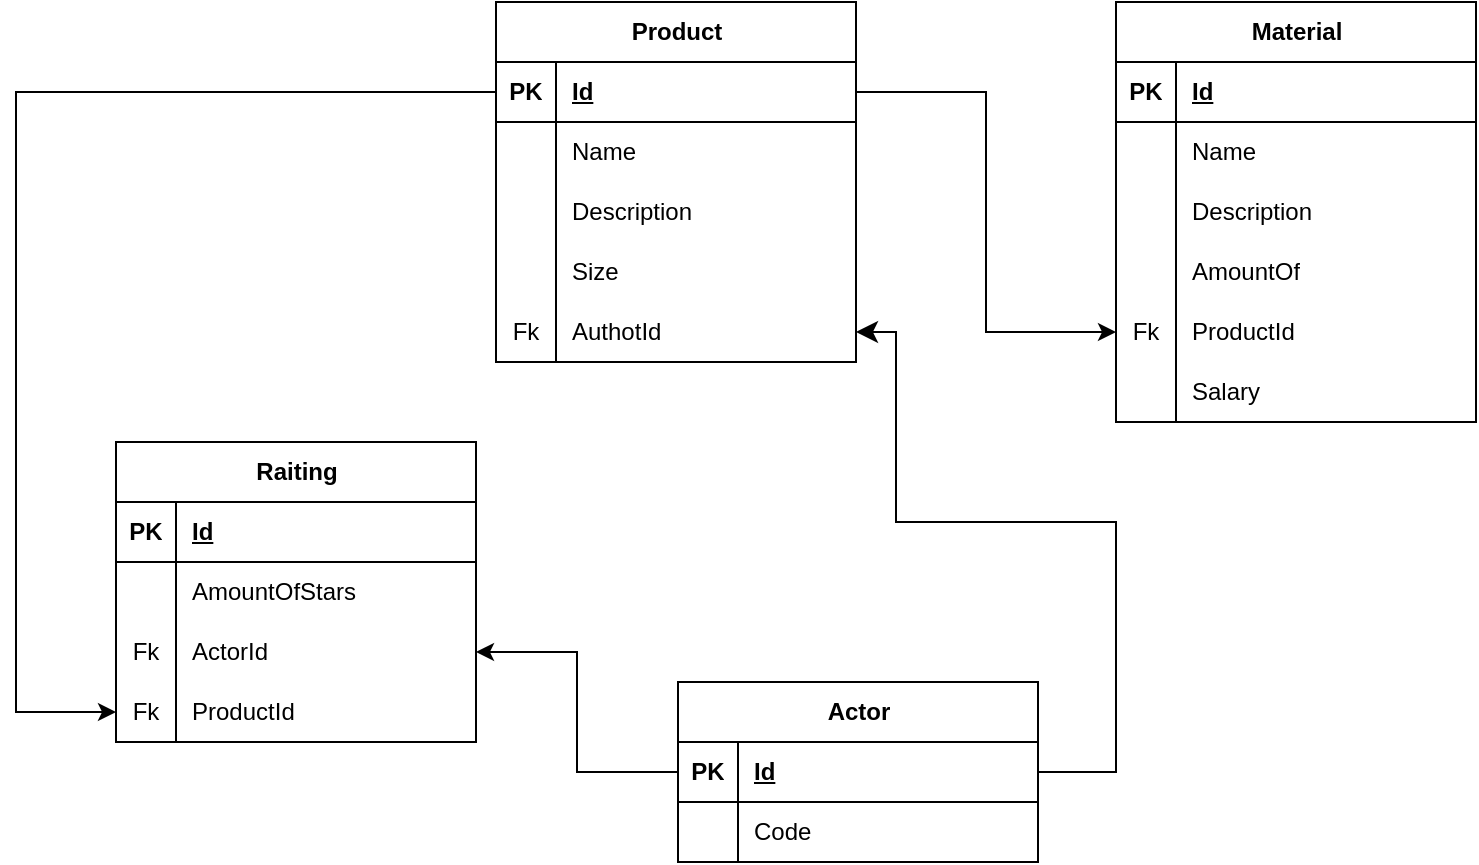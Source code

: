 <mxfile version="26.0.16">
  <diagram name="Страница — 1" id="kfrTnEFLQabJRq3MUlP7">
    <mxGraphModel dx="249" dy="718" grid="1" gridSize="10" guides="1" tooltips="1" connect="1" arrows="1" fold="1" page="1" pageScale="1" pageWidth="827" pageHeight="1169" math="0" shadow="0">
      <root>
        <mxCell id="0" />
        <mxCell id="1" parent="0" />
        <mxCell id="1buoVidIydmThnI1U_Iq-1" value="Product" style="shape=table;startSize=30;container=1;collapsible=1;childLayout=tableLayout;fixedRows=1;rowLines=0;fontStyle=1;align=center;resizeLast=1;html=1;" parent="1" vertex="1">
          <mxGeometry x="320" y="270" width="180" height="180" as="geometry" />
        </mxCell>
        <mxCell id="1buoVidIydmThnI1U_Iq-2" value="" style="shape=tableRow;horizontal=0;startSize=0;swimlaneHead=0;swimlaneBody=0;fillColor=none;collapsible=0;dropTarget=0;points=[[0,0.5],[1,0.5]];portConstraint=eastwest;top=0;left=0;right=0;bottom=1;" parent="1buoVidIydmThnI1U_Iq-1" vertex="1">
          <mxGeometry y="30" width="180" height="30" as="geometry" />
        </mxCell>
        <mxCell id="1buoVidIydmThnI1U_Iq-3" value="PK" style="shape=partialRectangle;connectable=0;fillColor=none;top=0;left=0;bottom=0;right=0;fontStyle=1;overflow=hidden;whiteSpace=wrap;html=1;" parent="1buoVidIydmThnI1U_Iq-2" vertex="1">
          <mxGeometry width="30" height="30" as="geometry">
            <mxRectangle width="30" height="30" as="alternateBounds" />
          </mxGeometry>
        </mxCell>
        <mxCell id="1buoVidIydmThnI1U_Iq-4" value="Id" style="shape=partialRectangle;connectable=0;fillColor=none;top=0;left=0;bottom=0;right=0;align=left;spacingLeft=6;fontStyle=5;overflow=hidden;whiteSpace=wrap;html=1;" parent="1buoVidIydmThnI1U_Iq-2" vertex="1">
          <mxGeometry x="30" width="150" height="30" as="geometry">
            <mxRectangle width="150" height="30" as="alternateBounds" />
          </mxGeometry>
        </mxCell>
        <mxCell id="1buoVidIydmThnI1U_Iq-5" value="" style="shape=tableRow;horizontal=0;startSize=0;swimlaneHead=0;swimlaneBody=0;fillColor=none;collapsible=0;dropTarget=0;points=[[0,0.5],[1,0.5]];portConstraint=eastwest;top=0;left=0;right=0;bottom=0;" parent="1buoVidIydmThnI1U_Iq-1" vertex="1">
          <mxGeometry y="60" width="180" height="30" as="geometry" />
        </mxCell>
        <mxCell id="1buoVidIydmThnI1U_Iq-6" value="" style="shape=partialRectangle;connectable=0;fillColor=none;top=0;left=0;bottom=0;right=0;editable=1;overflow=hidden;whiteSpace=wrap;html=1;" parent="1buoVidIydmThnI1U_Iq-5" vertex="1">
          <mxGeometry width="30" height="30" as="geometry">
            <mxRectangle width="30" height="30" as="alternateBounds" />
          </mxGeometry>
        </mxCell>
        <mxCell id="1buoVidIydmThnI1U_Iq-7" value="Name" style="shape=partialRectangle;connectable=0;fillColor=none;top=0;left=0;bottom=0;right=0;align=left;spacingLeft=6;overflow=hidden;whiteSpace=wrap;html=1;" parent="1buoVidIydmThnI1U_Iq-5" vertex="1">
          <mxGeometry x="30" width="150" height="30" as="geometry">
            <mxRectangle width="150" height="30" as="alternateBounds" />
          </mxGeometry>
        </mxCell>
        <mxCell id="1buoVidIydmThnI1U_Iq-8" value="" style="shape=tableRow;horizontal=0;startSize=0;swimlaneHead=0;swimlaneBody=0;fillColor=none;collapsible=0;dropTarget=0;points=[[0,0.5],[1,0.5]];portConstraint=eastwest;top=0;left=0;right=0;bottom=0;" parent="1buoVidIydmThnI1U_Iq-1" vertex="1">
          <mxGeometry y="90" width="180" height="30" as="geometry" />
        </mxCell>
        <mxCell id="1buoVidIydmThnI1U_Iq-9" value="" style="shape=partialRectangle;connectable=0;fillColor=none;top=0;left=0;bottom=0;right=0;editable=1;overflow=hidden;whiteSpace=wrap;html=1;" parent="1buoVidIydmThnI1U_Iq-8" vertex="1">
          <mxGeometry width="30" height="30" as="geometry">
            <mxRectangle width="30" height="30" as="alternateBounds" />
          </mxGeometry>
        </mxCell>
        <mxCell id="1buoVidIydmThnI1U_Iq-10" value="Description" style="shape=partialRectangle;connectable=0;fillColor=none;top=0;left=0;bottom=0;right=0;align=left;spacingLeft=6;overflow=hidden;whiteSpace=wrap;html=1;" parent="1buoVidIydmThnI1U_Iq-8" vertex="1">
          <mxGeometry x="30" width="150" height="30" as="geometry">
            <mxRectangle width="150" height="30" as="alternateBounds" />
          </mxGeometry>
        </mxCell>
        <mxCell id="1buoVidIydmThnI1U_Iq-66" value="" style="shape=tableRow;horizontal=0;startSize=0;swimlaneHead=0;swimlaneBody=0;fillColor=none;collapsible=0;dropTarget=0;points=[[0,0.5],[1,0.5]];portConstraint=eastwest;top=0;left=0;right=0;bottom=0;" parent="1buoVidIydmThnI1U_Iq-1" vertex="1">
          <mxGeometry y="120" width="180" height="30" as="geometry" />
        </mxCell>
        <mxCell id="1buoVidIydmThnI1U_Iq-67" value="" style="shape=partialRectangle;connectable=0;fillColor=none;top=0;left=0;bottom=0;right=0;editable=1;overflow=hidden;whiteSpace=wrap;html=1;" parent="1buoVidIydmThnI1U_Iq-66" vertex="1">
          <mxGeometry width="30" height="30" as="geometry">
            <mxRectangle width="30" height="30" as="alternateBounds" />
          </mxGeometry>
        </mxCell>
        <mxCell id="1buoVidIydmThnI1U_Iq-68" value="Size" style="shape=partialRectangle;connectable=0;fillColor=none;top=0;left=0;bottom=0;right=0;align=left;spacingLeft=6;overflow=hidden;whiteSpace=wrap;html=1;" parent="1buoVidIydmThnI1U_Iq-66" vertex="1">
          <mxGeometry x="30" width="150" height="30" as="geometry">
            <mxRectangle width="150" height="30" as="alternateBounds" />
          </mxGeometry>
        </mxCell>
        <mxCell id="6skNseq1bbULRb0YMtzY-1" value="" style="shape=tableRow;horizontal=0;startSize=0;swimlaneHead=0;swimlaneBody=0;fillColor=none;collapsible=0;dropTarget=0;points=[[0,0.5],[1,0.5]];portConstraint=eastwest;top=0;left=0;right=0;bottom=0;" vertex="1" parent="1buoVidIydmThnI1U_Iq-1">
          <mxGeometry y="150" width="180" height="30" as="geometry" />
        </mxCell>
        <mxCell id="6skNseq1bbULRb0YMtzY-2" value="Fk" style="shape=partialRectangle;connectable=0;fillColor=none;top=0;left=0;bottom=0;right=0;editable=1;overflow=hidden;whiteSpace=wrap;html=1;" vertex="1" parent="6skNseq1bbULRb0YMtzY-1">
          <mxGeometry width="30" height="30" as="geometry">
            <mxRectangle width="30" height="30" as="alternateBounds" />
          </mxGeometry>
        </mxCell>
        <mxCell id="6skNseq1bbULRb0YMtzY-3" value="AuthotId" style="shape=partialRectangle;connectable=0;fillColor=none;top=0;left=0;bottom=0;right=0;align=left;spacingLeft=6;overflow=hidden;whiteSpace=wrap;html=1;" vertex="1" parent="6skNseq1bbULRb0YMtzY-1">
          <mxGeometry x="30" width="150" height="30" as="geometry">
            <mxRectangle width="150" height="30" as="alternateBounds" />
          </mxGeometry>
        </mxCell>
        <mxCell id="1buoVidIydmThnI1U_Iq-15" value="Material" style="shape=table;startSize=30;container=1;collapsible=1;childLayout=tableLayout;fixedRows=1;rowLines=0;fontStyle=1;align=center;resizeLast=1;html=1;" parent="1" vertex="1">
          <mxGeometry x="630" y="270" width="180" height="210" as="geometry" />
        </mxCell>
        <mxCell id="1buoVidIydmThnI1U_Iq-16" value="" style="shape=tableRow;horizontal=0;startSize=0;swimlaneHead=0;swimlaneBody=0;fillColor=none;collapsible=0;dropTarget=0;points=[[0,0.5],[1,0.5]];portConstraint=eastwest;top=0;left=0;right=0;bottom=1;" parent="1buoVidIydmThnI1U_Iq-15" vertex="1">
          <mxGeometry y="30" width="180" height="30" as="geometry" />
        </mxCell>
        <mxCell id="1buoVidIydmThnI1U_Iq-17" value="PK" style="shape=partialRectangle;connectable=0;fillColor=none;top=0;left=0;bottom=0;right=0;fontStyle=1;overflow=hidden;whiteSpace=wrap;html=1;" parent="1buoVidIydmThnI1U_Iq-16" vertex="1">
          <mxGeometry width="30" height="30" as="geometry">
            <mxRectangle width="30" height="30" as="alternateBounds" />
          </mxGeometry>
        </mxCell>
        <mxCell id="1buoVidIydmThnI1U_Iq-18" value="Id" style="shape=partialRectangle;connectable=0;fillColor=none;top=0;left=0;bottom=0;right=0;align=left;spacingLeft=6;fontStyle=5;overflow=hidden;whiteSpace=wrap;html=1;" parent="1buoVidIydmThnI1U_Iq-16" vertex="1">
          <mxGeometry x="30" width="150" height="30" as="geometry">
            <mxRectangle width="150" height="30" as="alternateBounds" />
          </mxGeometry>
        </mxCell>
        <mxCell id="1buoVidIydmThnI1U_Iq-19" value="" style="shape=tableRow;horizontal=0;startSize=0;swimlaneHead=0;swimlaneBody=0;fillColor=none;collapsible=0;dropTarget=0;points=[[0,0.5],[1,0.5]];portConstraint=eastwest;top=0;left=0;right=0;bottom=0;" parent="1buoVidIydmThnI1U_Iq-15" vertex="1">
          <mxGeometry y="60" width="180" height="30" as="geometry" />
        </mxCell>
        <mxCell id="1buoVidIydmThnI1U_Iq-20" value="" style="shape=partialRectangle;connectable=0;fillColor=none;top=0;left=0;bottom=0;right=0;editable=1;overflow=hidden;whiteSpace=wrap;html=1;" parent="1buoVidIydmThnI1U_Iq-19" vertex="1">
          <mxGeometry width="30" height="30" as="geometry">
            <mxRectangle width="30" height="30" as="alternateBounds" />
          </mxGeometry>
        </mxCell>
        <mxCell id="1buoVidIydmThnI1U_Iq-21" value="Name" style="shape=partialRectangle;connectable=0;fillColor=none;top=0;left=0;bottom=0;right=0;align=left;spacingLeft=6;overflow=hidden;whiteSpace=wrap;html=1;" parent="1buoVidIydmThnI1U_Iq-19" vertex="1">
          <mxGeometry x="30" width="150" height="30" as="geometry">
            <mxRectangle width="150" height="30" as="alternateBounds" />
          </mxGeometry>
        </mxCell>
        <mxCell id="1buoVidIydmThnI1U_Iq-22" value="" style="shape=tableRow;horizontal=0;startSize=0;swimlaneHead=0;swimlaneBody=0;fillColor=none;collapsible=0;dropTarget=0;points=[[0,0.5],[1,0.5]];portConstraint=eastwest;top=0;left=0;right=0;bottom=0;" parent="1buoVidIydmThnI1U_Iq-15" vertex="1">
          <mxGeometry y="90" width="180" height="30" as="geometry" />
        </mxCell>
        <mxCell id="1buoVidIydmThnI1U_Iq-23" value="" style="shape=partialRectangle;connectable=0;fillColor=none;top=0;left=0;bottom=0;right=0;editable=1;overflow=hidden;whiteSpace=wrap;html=1;" parent="1buoVidIydmThnI1U_Iq-22" vertex="1">
          <mxGeometry width="30" height="30" as="geometry">
            <mxRectangle width="30" height="30" as="alternateBounds" />
          </mxGeometry>
        </mxCell>
        <mxCell id="1buoVidIydmThnI1U_Iq-24" value="Description" style="shape=partialRectangle;connectable=0;fillColor=none;top=0;left=0;bottom=0;right=0;align=left;spacingLeft=6;overflow=hidden;whiteSpace=wrap;html=1;" parent="1buoVidIydmThnI1U_Iq-22" vertex="1">
          <mxGeometry x="30" width="150" height="30" as="geometry">
            <mxRectangle width="150" height="30" as="alternateBounds" />
          </mxGeometry>
        </mxCell>
        <mxCell id="1buoVidIydmThnI1U_Iq-31" value="" style="shape=tableRow;horizontal=0;startSize=0;swimlaneHead=0;swimlaneBody=0;fillColor=none;collapsible=0;dropTarget=0;points=[[0,0.5],[1,0.5]];portConstraint=eastwest;top=0;left=0;right=0;bottom=0;" parent="1buoVidIydmThnI1U_Iq-15" vertex="1">
          <mxGeometry y="120" width="180" height="30" as="geometry" />
        </mxCell>
        <mxCell id="1buoVidIydmThnI1U_Iq-32" value="" style="shape=partialRectangle;connectable=0;fillColor=none;top=0;left=0;bottom=0;right=0;editable=1;overflow=hidden;whiteSpace=wrap;html=1;" parent="1buoVidIydmThnI1U_Iq-31" vertex="1">
          <mxGeometry width="30" height="30" as="geometry">
            <mxRectangle width="30" height="30" as="alternateBounds" />
          </mxGeometry>
        </mxCell>
        <mxCell id="1buoVidIydmThnI1U_Iq-33" value="AmountOf" style="shape=partialRectangle;connectable=0;fillColor=none;top=0;left=0;bottom=0;right=0;align=left;spacingLeft=6;overflow=hidden;whiteSpace=wrap;html=1;" parent="1buoVidIydmThnI1U_Iq-31" vertex="1">
          <mxGeometry x="30" width="150" height="30" as="geometry">
            <mxRectangle width="150" height="30" as="alternateBounds" />
          </mxGeometry>
        </mxCell>
        <mxCell id="1buoVidIydmThnI1U_Iq-34" value="" style="shape=tableRow;horizontal=0;startSize=0;swimlaneHead=0;swimlaneBody=0;fillColor=none;collapsible=0;dropTarget=0;points=[[0,0.5],[1,0.5]];portConstraint=eastwest;top=0;left=0;right=0;bottom=0;" parent="1buoVidIydmThnI1U_Iq-15" vertex="1">
          <mxGeometry y="150" width="180" height="30" as="geometry" />
        </mxCell>
        <mxCell id="1buoVidIydmThnI1U_Iq-35" value="Fk" style="shape=partialRectangle;connectable=0;fillColor=none;top=0;left=0;bottom=0;right=0;editable=1;overflow=hidden;whiteSpace=wrap;html=1;" parent="1buoVidIydmThnI1U_Iq-34" vertex="1">
          <mxGeometry width="30" height="30" as="geometry">
            <mxRectangle width="30" height="30" as="alternateBounds" />
          </mxGeometry>
        </mxCell>
        <mxCell id="1buoVidIydmThnI1U_Iq-36" value="ProductId" style="shape=partialRectangle;connectable=0;fillColor=none;top=0;left=0;bottom=0;right=0;align=left;spacingLeft=6;overflow=hidden;whiteSpace=wrap;html=1;" parent="1buoVidIydmThnI1U_Iq-34" vertex="1">
          <mxGeometry x="30" width="150" height="30" as="geometry">
            <mxRectangle width="150" height="30" as="alternateBounds" />
          </mxGeometry>
        </mxCell>
        <mxCell id="1buoVidIydmThnI1U_Iq-38" value="" style="shape=tableRow;horizontal=0;startSize=0;swimlaneHead=0;swimlaneBody=0;fillColor=none;collapsible=0;dropTarget=0;points=[[0,0.5],[1,0.5]];portConstraint=eastwest;top=0;left=0;right=0;bottom=0;" parent="1buoVidIydmThnI1U_Iq-15" vertex="1">
          <mxGeometry y="180" width="180" height="30" as="geometry" />
        </mxCell>
        <mxCell id="1buoVidIydmThnI1U_Iq-39" value="" style="shape=partialRectangle;connectable=0;fillColor=none;top=0;left=0;bottom=0;right=0;editable=1;overflow=hidden;whiteSpace=wrap;html=1;" parent="1buoVidIydmThnI1U_Iq-38" vertex="1">
          <mxGeometry width="30" height="30" as="geometry">
            <mxRectangle width="30" height="30" as="alternateBounds" />
          </mxGeometry>
        </mxCell>
        <mxCell id="1buoVidIydmThnI1U_Iq-40" value="Salary" style="shape=partialRectangle;connectable=0;fillColor=none;top=0;left=0;bottom=0;right=0;align=left;spacingLeft=6;overflow=hidden;whiteSpace=wrap;html=1;" parent="1buoVidIydmThnI1U_Iq-38" vertex="1">
          <mxGeometry x="30" width="150" height="30" as="geometry">
            <mxRectangle width="150" height="30" as="alternateBounds" />
          </mxGeometry>
        </mxCell>
        <mxCell id="1buoVidIydmThnI1U_Iq-37" style="edgeStyle=orthogonalEdgeStyle;rounded=0;orthogonalLoop=1;jettySize=auto;html=1;" parent="1" source="1buoVidIydmThnI1U_Iq-2" target="1buoVidIydmThnI1U_Iq-34" edge="1">
          <mxGeometry relative="1" as="geometry" />
        </mxCell>
        <mxCell id="6skNseq1bbULRb0YMtzY-4" style="edgeStyle=orthogonalEdgeStyle;rounded=0;orthogonalLoop=1;jettySize=auto;html=1;fontSize=12;startSize=8;endSize=8;" edge="1" parent="1" source="1buoVidIydmThnI1U_Iq-41" target="6skNseq1bbULRb0YMtzY-1">
          <mxGeometry relative="1" as="geometry">
            <Array as="points">
              <mxPoint x="630" y="655" />
              <mxPoint x="630" y="530" />
              <mxPoint x="520" y="530" />
              <mxPoint x="520" y="435" />
            </Array>
          </mxGeometry>
        </mxCell>
        <mxCell id="1buoVidIydmThnI1U_Iq-41" value="Actor" style="shape=table;startSize=30;container=1;collapsible=1;childLayout=tableLayout;fixedRows=1;rowLines=0;fontStyle=1;align=center;resizeLast=1;html=1;" parent="1" vertex="1">
          <mxGeometry x="411" y="610" width="180" height="90" as="geometry" />
        </mxCell>
        <mxCell id="1buoVidIydmThnI1U_Iq-42" value="" style="shape=tableRow;horizontal=0;startSize=0;swimlaneHead=0;swimlaneBody=0;fillColor=none;collapsible=0;dropTarget=0;points=[[0,0.5],[1,0.5]];portConstraint=eastwest;top=0;left=0;right=0;bottom=1;" parent="1buoVidIydmThnI1U_Iq-41" vertex="1">
          <mxGeometry y="30" width="180" height="30" as="geometry" />
        </mxCell>
        <mxCell id="1buoVidIydmThnI1U_Iq-43" value="PK" style="shape=partialRectangle;connectable=0;fillColor=none;top=0;left=0;bottom=0;right=0;fontStyle=1;overflow=hidden;whiteSpace=wrap;html=1;" parent="1buoVidIydmThnI1U_Iq-42" vertex="1">
          <mxGeometry width="30" height="30" as="geometry">
            <mxRectangle width="30" height="30" as="alternateBounds" />
          </mxGeometry>
        </mxCell>
        <mxCell id="1buoVidIydmThnI1U_Iq-44" value="Id" style="shape=partialRectangle;connectable=0;fillColor=none;top=0;left=0;bottom=0;right=0;align=left;spacingLeft=6;fontStyle=5;overflow=hidden;whiteSpace=wrap;html=1;" parent="1buoVidIydmThnI1U_Iq-42" vertex="1">
          <mxGeometry x="30" width="150" height="30" as="geometry">
            <mxRectangle width="150" height="30" as="alternateBounds" />
          </mxGeometry>
        </mxCell>
        <mxCell id="1buoVidIydmThnI1U_Iq-45" value="" style="shape=tableRow;horizontal=0;startSize=0;swimlaneHead=0;swimlaneBody=0;fillColor=none;collapsible=0;dropTarget=0;points=[[0,0.5],[1,0.5]];portConstraint=eastwest;top=0;left=0;right=0;bottom=0;" parent="1buoVidIydmThnI1U_Iq-41" vertex="1">
          <mxGeometry y="60" width="180" height="30" as="geometry" />
        </mxCell>
        <mxCell id="1buoVidIydmThnI1U_Iq-46" value="" style="shape=partialRectangle;connectable=0;fillColor=none;top=0;left=0;bottom=0;right=0;editable=1;overflow=hidden;whiteSpace=wrap;html=1;" parent="1buoVidIydmThnI1U_Iq-45" vertex="1">
          <mxGeometry width="30" height="30" as="geometry">
            <mxRectangle width="30" height="30" as="alternateBounds" />
          </mxGeometry>
        </mxCell>
        <mxCell id="1buoVidIydmThnI1U_Iq-47" value="Code" style="shape=partialRectangle;connectable=0;fillColor=none;top=0;left=0;bottom=0;right=0;align=left;spacingLeft=6;overflow=hidden;whiteSpace=wrap;html=1;" parent="1buoVidIydmThnI1U_Iq-45" vertex="1">
          <mxGeometry x="30" width="150" height="30" as="geometry">
            <mxRectangle width="150" height="30" as="alternateBounds" />
          </mxGeometry>
        </mxCell>
        <mxCell id="1buoVidIydmThnI1U_Iq-51" value="Raiting" style="shape=table;startSize=30;container=1;collapsible=1;childLayout=tableLayout;fixedRows=1;rowLines=0;fontStyle=1;align=center;resizeLast=1;html=1;" parent="1" vertex="1">
          <mxGeometry x="130" y="490" width="180" height="150" as="geometry" />
        </mxCell>
        <mxCell id="1buoVidIydmThnI1U_Iq-52" value="" style="shape=tableRow;horizontal=0;startSize=0;swimlaneHead=0;swimlaneBody=0;fillColor=none;collapsible=0;dropTarget=0;points=[[0,0.5],[1,0.5]];portConstraint=eastwest;top=0;left=0;right=0;bottom=1;" parent="1buoVidIydmThnI1U_Iq-51" vertex="1">
          <mxGeometry y="30" width="180" height="30" as="geometry" />
        </mxCell>
        <mxCell id="1buoVidIydmThnI1U_Iq-53" value="PK" style="shape=partialRectangle;connectable=0;fillColor=none;top=0;left=0;bottom=0;right=0;fontStyle=1;overflow=hidden;whiteSpace=wrap;html=1;" parent="1buoVidIydmThnI1U_Iq-52" vertex="1">
          <mxGeometry width="30" height="30" as="geometry">
            <mxRectangle width="30" height="30" as="alternateBounds" />
          </mxGeometry>
        </mxCell>
        <mxCell id="1buoVidIydmThnI1U_Iq-54" value="Id" style="shape=partialRectangle;connectable=0;fillColor=none;top=0;left=0;bottom=0;right=0;align=left;spacingLeft=6;fontStyle=5;overflow=hidden;whiteSpace=wrap;html=1;" parent="1buoVidIydmThnI1U_Iq-52" vertex="1">
          <mxGeometry x="30" width="150" height="30" as="geometry">
            <mxRectangle width="150" height="30" as="alternateBounds" />
          </mxGeometry>
        </mxCell>
        <mxCell id="1buoVidIydmThnI1U_Iq-55" value="" style="shape=tableRow;horizontal=0;startSize=0;swimlaneHead=0;swimlaneBody=0;fillColor=none;collapsible=0;dropTarget=0;points=[[0,0.5],[1,0.5]];portConstraint=eastwest;top=0;left=0;right=0;bottom=0;" parent="1buoVidIydmThnI1U_Iq-51" vertex="1">
          <mxGeometry y="60" width="180" height="30" as="geometry" />
        </mxCell>
        <mxCell id="1buoVidIydmThnI1U_Iq-56" value="" style="shape=partialRectangle;connectable=0;fillColor=none;top=0;left=0;bottom=0;right=0;editable=1;overflow=hidden;whiteSpace=wrap;html=1;" parent="1buoVidIydmThnI1U_Iq-55" vertex="1">
          <mxGeometry width="30" height="30" as="geometry">
            <mxRectangle width="30" height="30" as="alternateBounds" />
          </mxGeometry>
        </mxCell>
        <mxCell id="1buoVidIydmThnI1U_Iq-57" value="AmountOfStars" style="shape=partialRectangle;connectable=0;fillColor=none;top=0;left=0;bottom=0;right=0;align=left;spacingLeft=6;overflow=hidden;whiteSpace=wrap;html=1;" parent="1buoVidIydmThnI1U_Iq-55" vertex="1">
          <mxGeometry x="30" width="150" height="30" as="geometry">
            <mxRectangle width="150" height="30" as="alternateBounds" />
          </mxGeometry>
        </mxCell>
        <mxCell id="1buoVidIydmThnI1U_Iq-58" value="" style="shape=tableRow;horizontal=0;startSize=0;swimlaneHead=0;swimlaneBody=0;fillColor=none;collapsible=0;dropTarget=0;points=[[0,0.5],[1,0.5]];portConstraint=eastwest;top=0;left=0;right=0;bottom=0;" parent="1buoVidIydmThnI1U_Iq-51" vertex="1">
          <mxGeometry y="90" width="180" height="30" as="geometry" />
        </mxCell>
        <mxCell id="1buoVidIydmThnI1U_Iq-59" value="Fk" style="shape=partialRectangle;connectable=0;fillColor=none;top=0;left=0;bottom=0;right=0;editable=1;overflow=hidden;whiteSpace=wrap;html=1;" parent="1buoVidIydmThnI1U_Iq-58" vertex="1">
          <mxGeometry width="30" height="30" as="geometry">
            <mxRectangle width="30" height="30" as="alternateBounds" />
          </mxGeometry>
        </mxCell>
        <mxCell id="1buoVidIydmThnI1U_Iq-60" value="ActorId" style="shape=partialRectangle;connectable=0;fillColor=none;top=0;left=0;bottom=0;right=0;align=left;spacingLeft=6;overflow=hidden;whiteSpace=wrap;html=1;" parent="1buoVidIydmThnI1U_Iq-58" vertex="1">
          <mxGeometry x="30" width="150" height="30" as="geometry">
            <mxRectangle width="150" height="30" as="alternateBounds" />
          </mxGeometry>
        </mxCell>
        <mxCell id="1buoVidIydmThnI1U_Iq-69" value="" style="shape=tableRow;horizontal=0;startSize=0;swimlaneHead=0;swimlaneBody=0;fillColor=none;collapsible=0;dropTarget=0;points=[[0,0.5],[1,0.5]];portConstraint=eastwest;top=0;left=0;right=0;bottom=0;" parent="1buoVidIydmThnI1U_Iq-51" vertex="1">
          <mxGeometry y="120" width="180" height="30" as="geometry" />
        </mxCell>
        <mxCell id="1buoVidIydmThnI1U_Iq-70" value="Fk" style="shape=partialRectangle;connectable=0;fillColor=none;top=0;left=0;bottom=0;right=0;editable=1;overflow=hidden;whiteSpace=wrap;html=1;" parent="1buoVidIydmThnI1U_Iq-69" vertex="1">
          <mxGeometry width="30" height="30" as="geometry">
            <mxRectangle width="30" height="30" as="alternateBounds" />
          </mxGeometry>
        </mxCell>
        <mxCell id="1buoVidIydmThnI1U_Iq-71" value="ProductId" style="shape=partialRectangle;connectable=0;fillColor=none;top=0;left=0;bottom=0;right=0;align=left;spacingLeft=6;overflow=hidden;whiteSpace=wrap;html=1;" parent="1buoVidIydmThnI1U_Iq-69" vertex="1">
          <mxGeometry x="30" width="150" height="30" as="geometry">
            <mxRectangle width="150" height="30" as="alternateBounds" />
          </mxGeometry>
        </mxCell>
        <mxCell id="1buoVidIydmThnI1U_Iq-61" style="edgeStyle=orthogonalEdgeStyle;rounded=0;orthogonalLoop=1;jettySize=auto;html=1;" parent="1" source="1buoVidIydmThnI1U_Iq-42" target="1buoVidIydmThnI1U_Iq-58" edge="1">
          <mxGeometry relative="1" as="geometry" />
        </mxCell>
        <mxCell id="1buoVidIydmThnI1U_Iq-72" style="edgeStyle=orthogonalEdgeStyle;rounded=0;orthogonalLoop=1;jettySize=auto;html=1;" parent="1" source="1buoVidIydmThnI1U_Iq-2" target="1buoVidIydmThnI1U_Iq-69" edge="1">
          <mxGeometry relative="1" as="geometry">
            <Array as="points">
              <mxPoint x="80" y="315" />
              <mxPoint x="80" y="625" />
            </Array>
          </mxGeometry>
        </mxCell>
      </root>
    </mxGraphModel>
  </diagram>
</mxfile>
